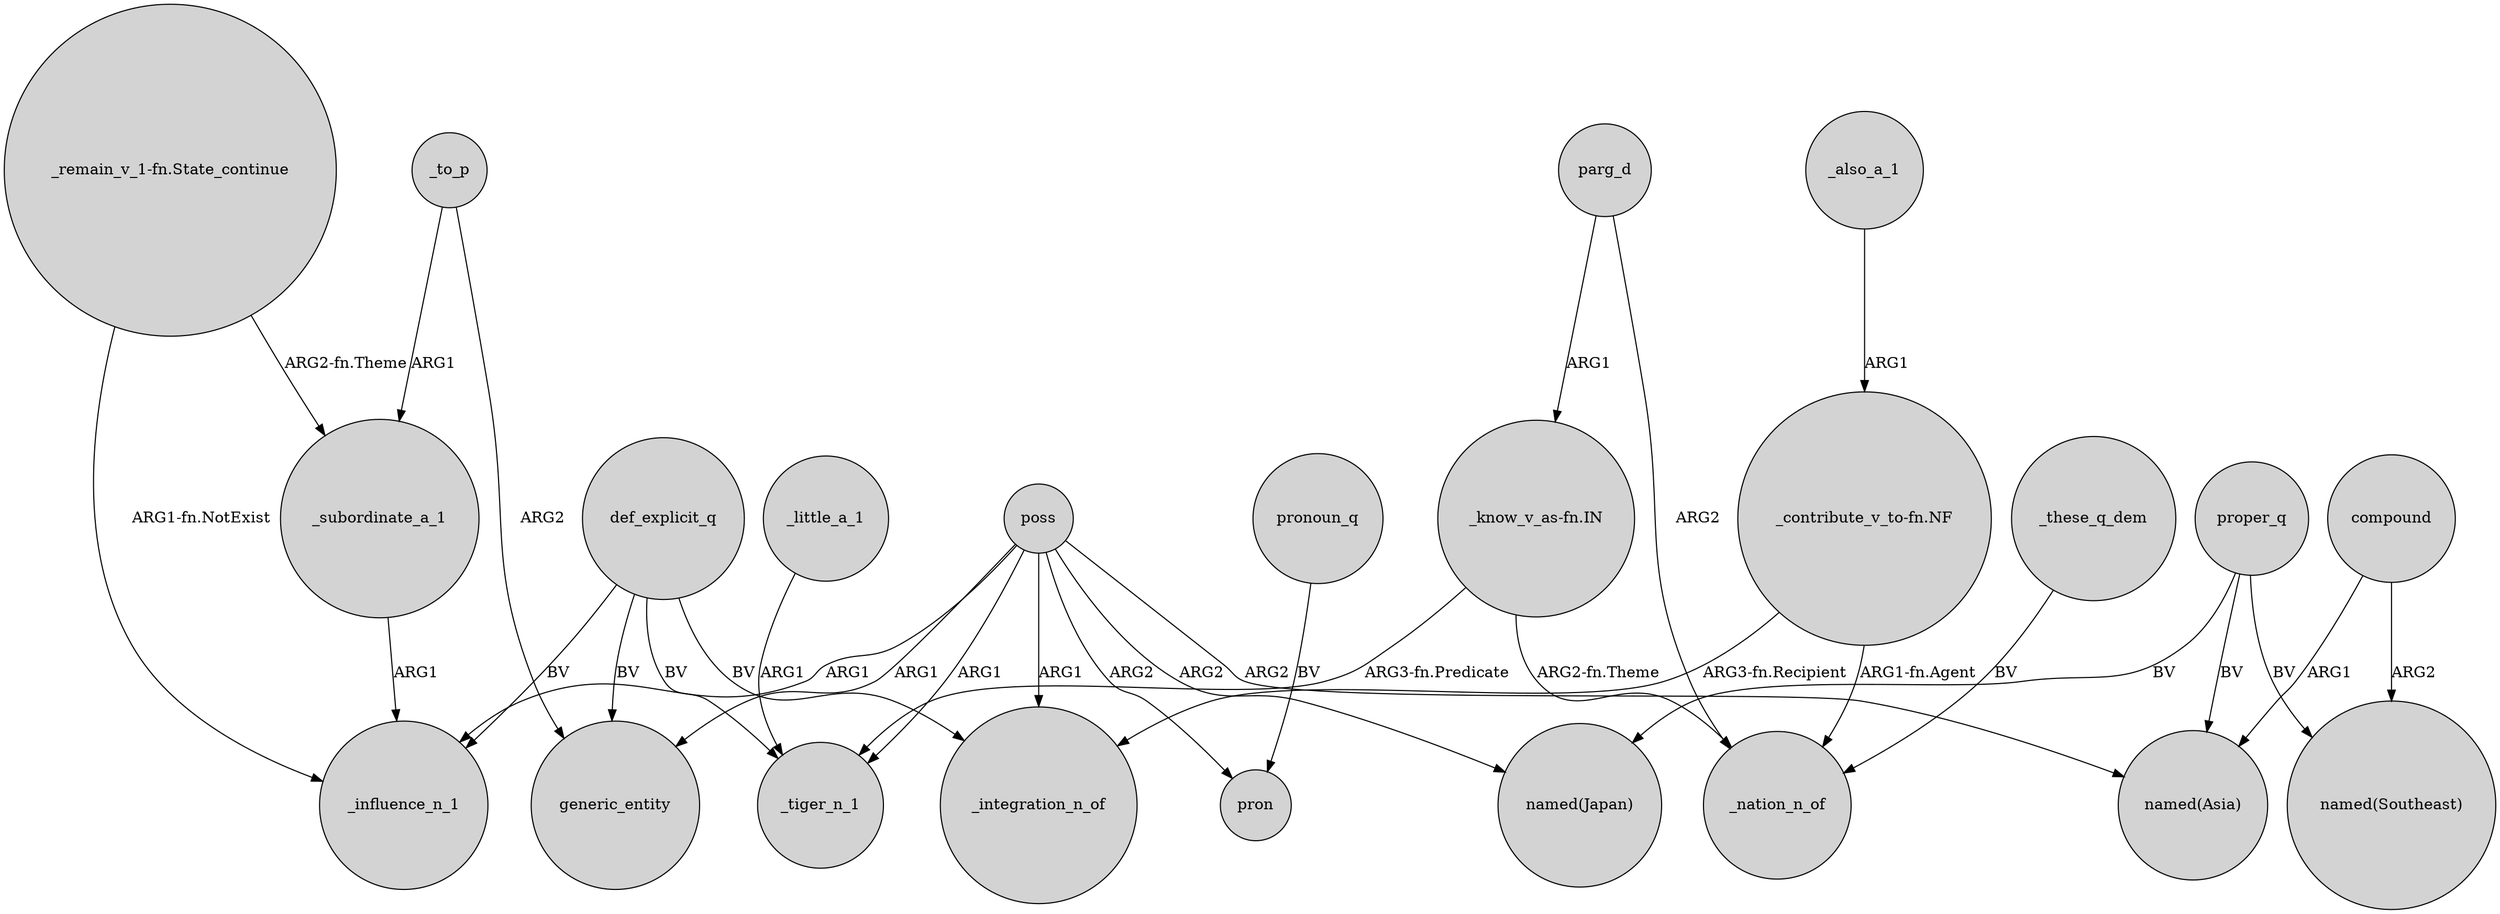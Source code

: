 digraph {
	node [shape=circle style=filled]
	"_contribute_v_to-fn.NF" -> _integration_n_of [label="ARG3-fn.Recipient"]
	"_know_v_as-fn.IN" -> _nation_n_of [label="ARG2-fn.Theme"]
	poss -> _influence_n_1 [label=ARG1]
	poss -> generic_entity [label=ARG1]
	poss -> "named(Asia)" [label=ARG2]
	poss -> pron [label=ARG2]
	def_explicit_q -> _integration_n_of [label=BV]
	compound -> "named(Southeast)" [label=ARG2]
	"_remain_v_1-fn.State_continue" -> _influence_n_1 [label="ARG1-fn.NotExist"]
	def_explicit_q -> generic_entity [label=BV]
	parg_d -> "_know_v_as-fn.IN" [label=ARG1]
	compound -> "named(Asia)" [label=ARG1]
	parg_d -> _nation_n_of [label=ARG2]
	poss -> _integration_n_of [label=ARG1]
	"_know_v_as-fn.IN" -> _tiger_n_1 [label="ARG3-fn.Predicate"]
	proper_q -> "named(Japan)" [label=BV]
	_subordinate_a_1 -> _influence_n_1 [label=ARG1]
	_to_p -> generic_entity [label=ARG2]
	_these_q_dem -> _nation_n_of [label=BV]
	pronoun_q -> pron [label=BV]
	poss -> "named(Japan)" [label=ARG2]
	_also_a_1 -> "_contribute_v_to-fn.NF" [label=ARG1]
	_little_a_1 -> _tiger_n_1 [label=ARG1]
	def_explicit_q -> _influence_n_1 [label=BV]
	"_remain_v_1-fn.State_continue" -> _subordinate_a_1 [label="ARG2-fn.Theme"]
	"_contribute_v_to-fn.NF" -> _nation_n_of [label="ARG1-fn.Agent"]
	_to_p -> _subordinate_a_1 [label=ARG1]
	poss -> _tiger_n_1 [label=ARG1]
	def_explicit_q -> _tiger_n_1 [label=BV]
	proper_q -> "named(Southeast)" [label=BV]
	proper_q -> "named(Asia)" [label=BV]
}
